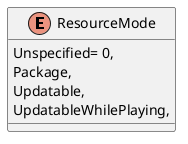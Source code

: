 @startuml
enum ResourceMode {
    Unspecified= 0,
    Package,
    Updatable,
    UpdatableWhilePlaying,
}
@enduml
